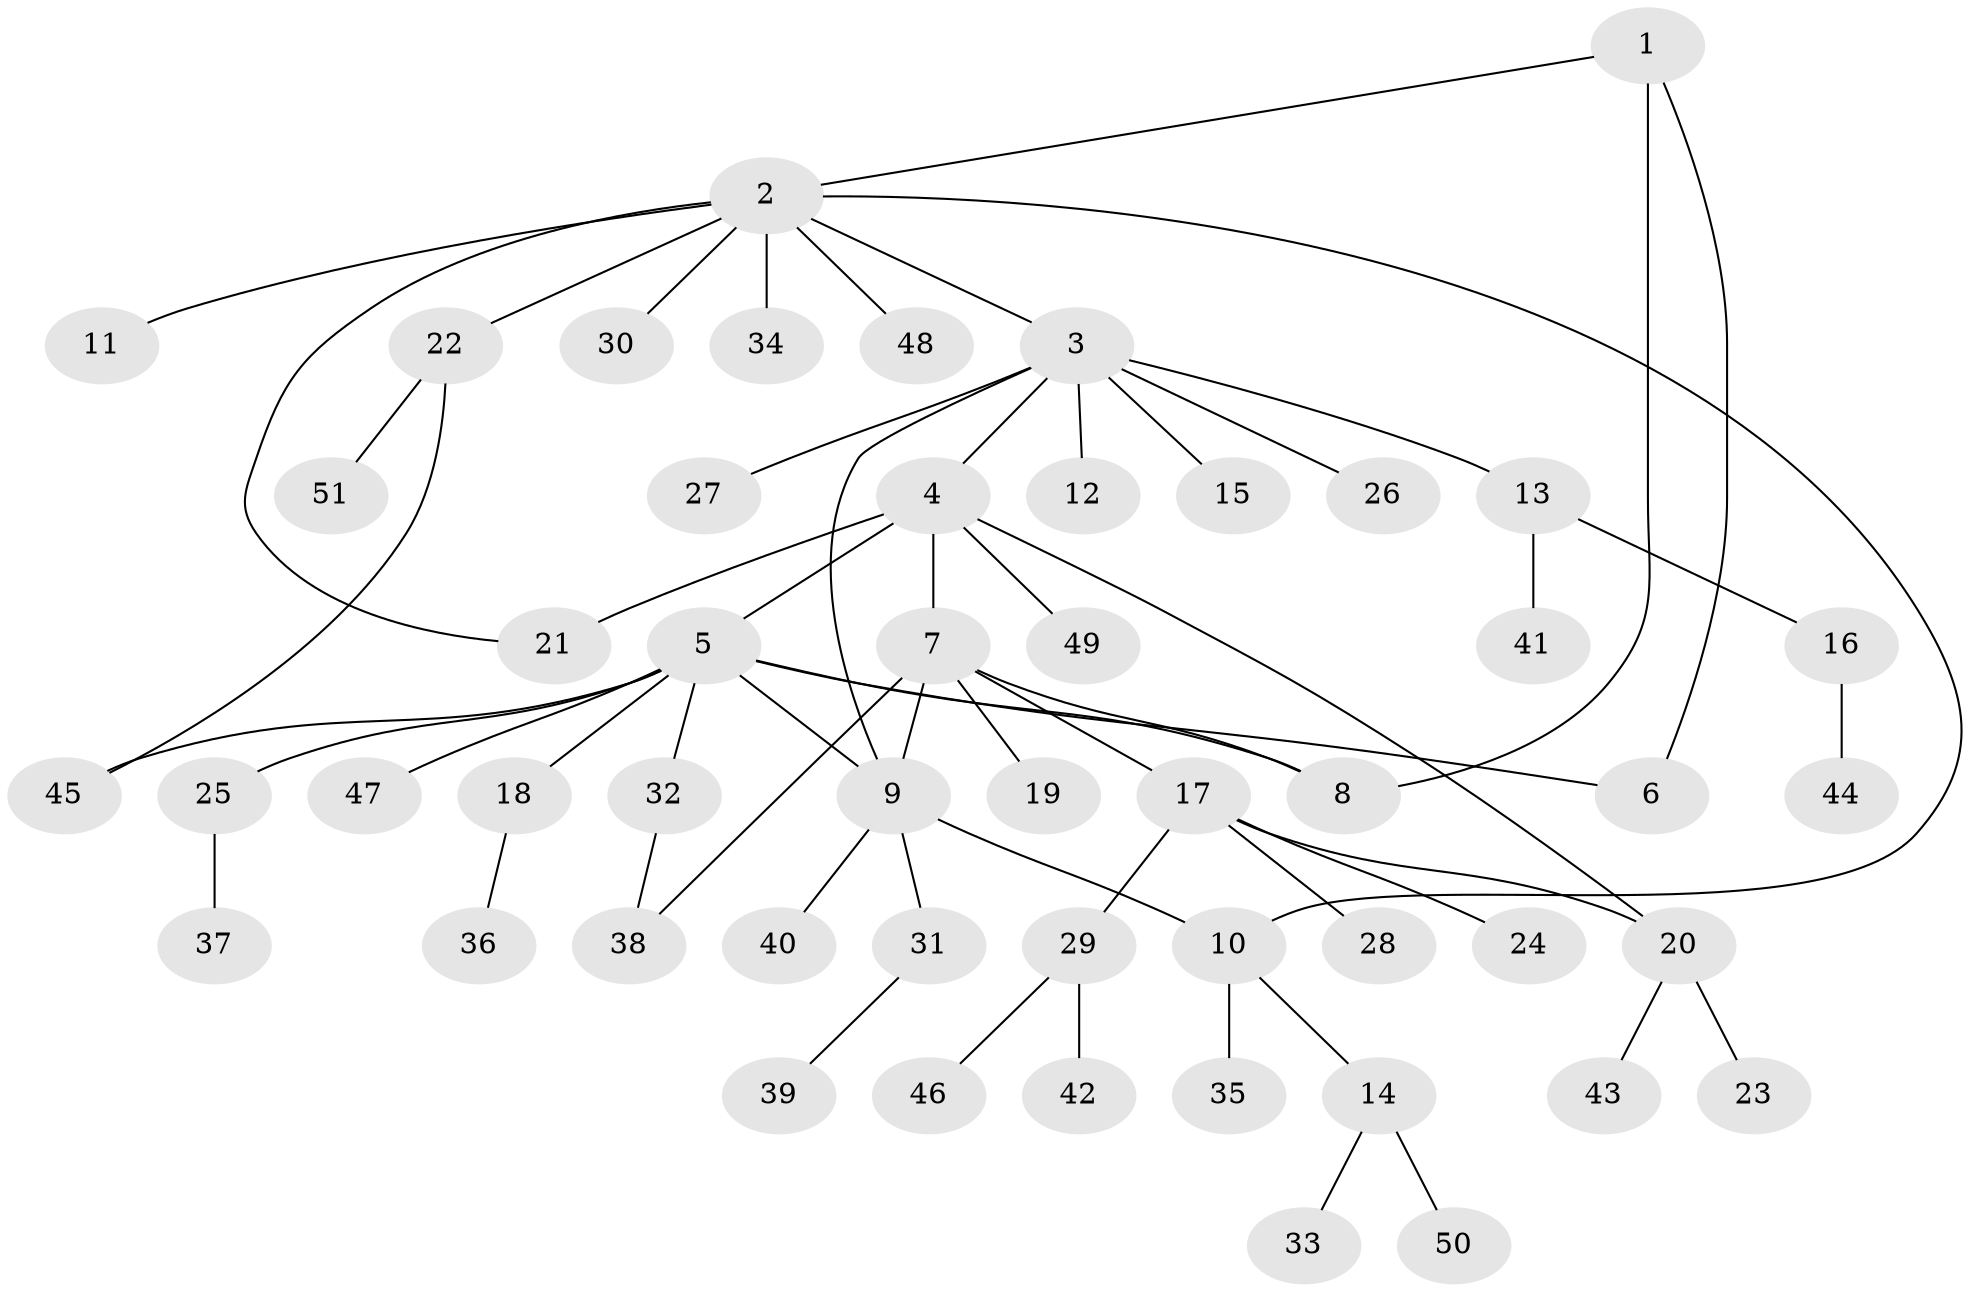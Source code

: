 // Generated by graph-tools (version 1.1) at 2025/26/03/09/25 03:26:40]
// undirected, 51 vertices, 60 edges
graph export_dot {
graph [start="1"]
  node [color=gray90,style=filled];
  1;
  2;
  3;
  4;
  5;
  6;
  7;
  8;
  9;
  10;
  11;
  12;
  13;
  14;
  15;
  16;
  17;
  18;
  19;
  20;
  21;
  22;
  23;
  24;
  25;
  26;
  27;
  28;
  29;
  30;
  31;
  32;
  33;
  34;
  35;
  36;
  37;
  38;
  39;
  40;
  41;
  42;
  43;
  44;
  45;
  46;
  47;
  48;
  49;
  50;
  51;
  1 -- 2;
  1 -- 6;
  1 -- 8;
  2 -- 3;
  2 -- 10;
  2 -- 11;
  2 -- 21;
  2 -- 22;
  2 -- 30;
  2 -- 34;
  2 -- 48;
  3 -- 4;
  3 -- 9;
  3 -- 12;
  3 -- 13;
  3 -- 15;
  3 -- 26;
  3 -- 27;
  4 -- 5;
  4 -- 7;
  4 -- 20;
  4 -- 21;
  4 -- 49;
  5 -- 6;
  5 -- 8;
  5 -- 9;
  5 -- 18;
  5 -- 25;
  5 -- 32;
  5 -- 45;
  5 -- 47;
  7 -- 8;
  7 -- 9;
  7 -- 17;
  7 -- 19;
  7 -- 38;
  9 -- 10;
  9 -- 31;
  9 -- 40;
  10 -- 14;
  10 -- 35;
  13 -- 16;
  13 -- 41;
  14 -- 33;
  14 -- 50;
  16 -- 44;
  17 -- 20;
  17 -- 24;
  17 -- 28;
  17 -- 29;
  18 -- 36;
  20 -- 23;
  20 -- 43;
  22 -- 45;
  22 -- 51;
  25 -- 37;
  29 -- 42;
  29 -- 46;
  31 -- 39;
  32 -- 38;
}
